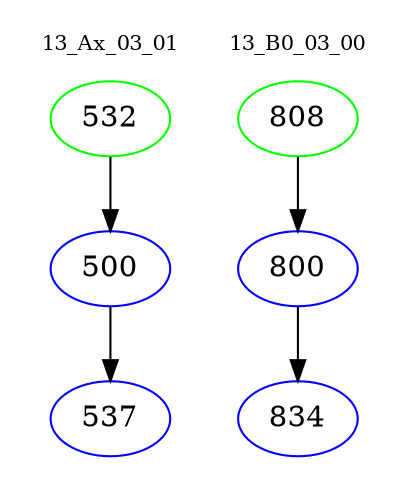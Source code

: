 digraph{
subgraph cluster_0 {
color = white
label = "13_Ax_03_01";
fontsize=10;
T0_532 [label="532", color="green"]
T0_532 -> T0_500 [color="black"]
T0_500 [label="500", color="blue"]
T0_500 -> T0_537 [color="black"]
T0_537 [label="537", color="blue"]
}
subgraph cluster_1 {
color = white
label = "13_B0_03_00";
fontsize=10;
T1_808 [label="808", color="green"]
T1_808 -> T1_800 [color="black"]
T1_800 [label="800", color="blue"]
T1_800 -> T1_834 [color="black"]
T1_834 [label="834", color="blue"]
}
}
